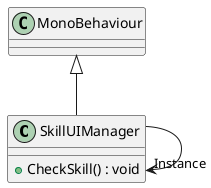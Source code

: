 @startuml
class SkillUIManager {
    + CheckSkill() : void
}
MonoBehaviour <|-- SkillUIManager
SkillUIManager --> "Instance" SkillUIManager
@enduml
